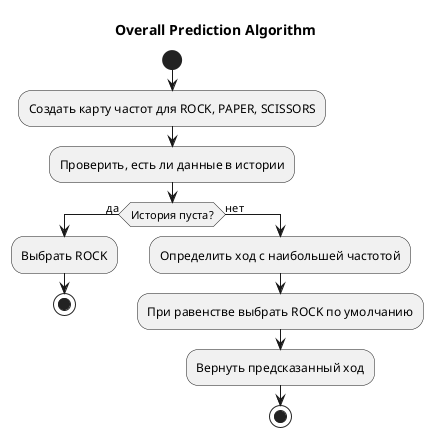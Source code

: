 @startuml
' Диаграмма алгоритма overall_prediction
title Overall Prediction Algorithm

start
:Создать карту частот для ROCK, PAPER, SCISSORS;
:Проверить, есть ли данные в истории;
if (История пуста?) then (да)
  :Выбрать ROCK;
  stop
else (нет)
  :Определить ход с наибольшей частотой;
  :При равенстве выбрать ROCK по умолчанию;
  :Вернуть предсказанный ход;
  stop
endif
@enduml